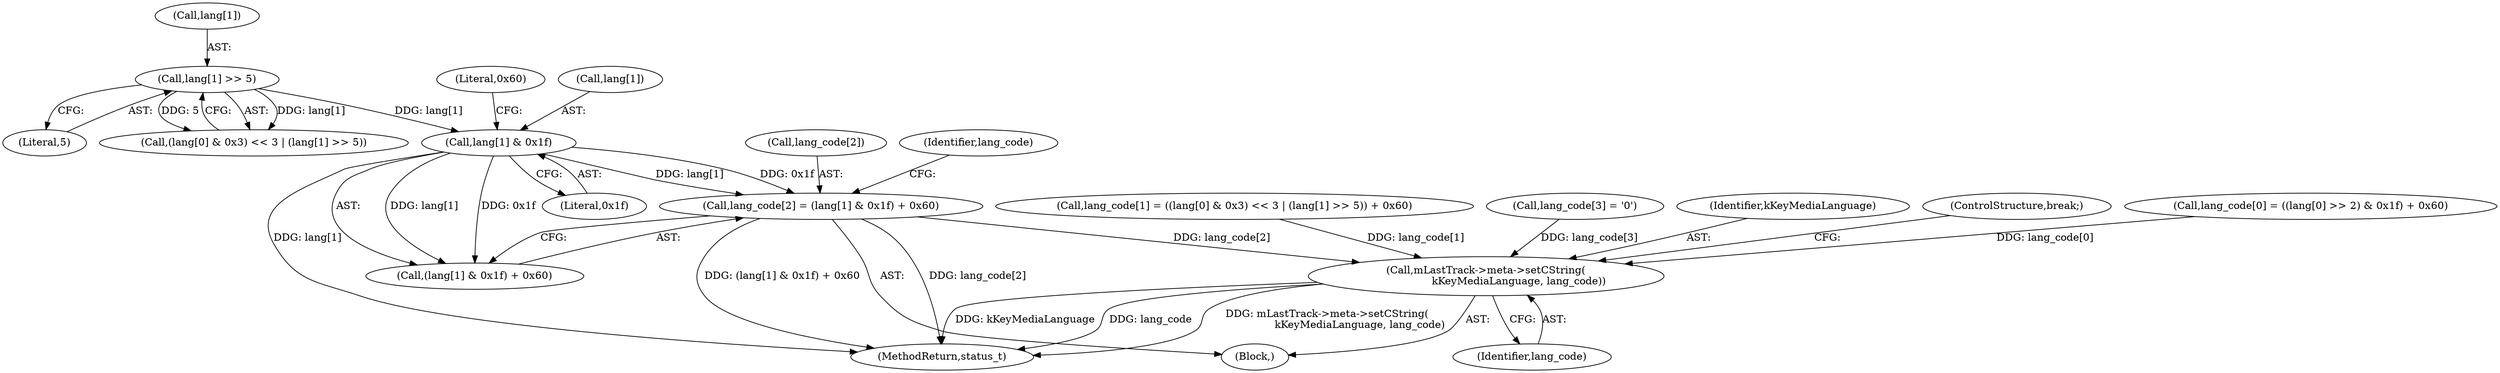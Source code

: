 digraph "0_Android_463a6f807e187828442949d1924e143cf07778c6@array" {
"1001347" [label="(Call,lang_code[2] = (lang[1] & 0x1f) + 0x60)"];
"1001352" [label="(Call,lang[1] & 0x1f)"];
"1001341" [label="(Call,lang[1] >> 5)"];
"1001363" [label="(Call,mLastTrack->meta->setCString(\n                    kKeyMediaLanguage, lang_code))"];
"1001105" [label="(Block,)"];
"1001348" [label="(Call,lang_code[2])"];
"1001360" [label="(Identifier,lang_code)"];
"1001328" [label="(Call,lang_code[1] = ((lang[0] & 0x3) << 3 | (lang[1] >> 5)) + 0x60)"];
"1001333" [label="(Call,(lang[0] & 0x3) << 3 | (lang[1] >> 5))"];
"1001357" [label="(Literal,0x60)"];
"1001341" [label="(Call,lang[1] >> 5)"];
"1001363" [label="(Call,mLastTrack->meta->setCString(\n                    kKeyMediaLanguage, lang_code))"];
"1001358" [label="(Call,lang_code[3] = '\0')"];
"1001364" [label="(Identifier,kKeyMediaLanguage)"];
"1001352" [label="(Call,lang[1] & 0x1f)"];
"1001345" [label="(Literal,5)"];
"1001353" [label="(Call,lang[1])"];
"1001342" [label="(Call,lang[1])"];
"1001366" [label="(ControlStructure,break;)"];
"1001365" [label="(Identifier,lang_code)"];
"1002911" [label="(MethodReturn,status_t)"];
"1001351" [label="(Call,(lang[1] & 0x1f) + 0x60)"];
"1001356" [label="(Literal,0x1f)"];
"1001347" [label="(Call,lang_code[2] = (lang[1] & 0x1f) + 0x60)"];
"1001315" [label="(Call,lang_code[0] = ((lang[0] >> 2) & 0x1f) + 0x60)"];
"1001347" -> "1001105"  [label="AST: "];
"1001347" -> "1001351"  [label="CFG: "];
"1001348" -> "1001347"  [label="AST: "];
"1001351" -> "1001347"  [label="AST: "];
"1001360" -> "1001347"  [label="CFG: "];
"1001347" -> "1002911"  [label="DDG: lang_code[2]"];
"1001347" -> "1002911"  [label="DDG: (lang[1] & 0x1f) + 0x60"];
"1001352" -> "1001347"  [label="DDG: lang[1]"];
"1001352" -> "1001347"  [label="DDG: 0x1f"];
"1001347" -> "1001363"  [label="DDG: lang_code[2]"];
"1001352" -> "1001351"  [label="AST: "];
"1001352" -> "1001356"  [label="CFG: "];
"1001353" -> "1001352"  [label="AST: "];
"1001356" -> "1001352"  [label="AST: "];
"1001357" -> "1001352"  [label="CFG: "];
"1001352" -> "1002911"  [label="DDG: lang[1]"];
"1001352" -> "1001351"  [label="DDG: lang[1]"];
"1001352" -> "1001351"  [label="DDG: 0x1f"];
"1001341" -> "1001352"  [label="DDG: lang[1]"];
"1001341" -> "1001333"  [label="AST: "];
"1001341" -> "1001345"  [label="CFG: "];
"1001342" -> "1001341"  [label="AST: "];
"1001345" -> "1001341"  [label="AST: "];
"1001333" -> "1001341"  [label="CFG: "];
"1001341" -> "1001333"  [label="DDG: lang[1]"];
"1001341" -> "1001333"  [label="DDG: 5"];
"1001363" -> "1001105"  [label="AST: "];
"1001363" -> "1001365"  [label="CFG: "];
"1001364" -> "1001363"  [label="AST: "];
"1001365" -> "1001363"  [label="AST: "];
"1001366" -> "1001363"  [label="CFG: "];
"1001363" -> "1002911"  [label="DDG: mLastTrack->meta->setCString(\n                    kKeyMediaLanguage, lang_code)"];
"1001363" -> "1002911"  [label="DDG: kKeyMediaLanguage"];
"1001363" -> "1002911"  [label="DDG: lang_code"];
"1001328" -> "1001363"  [label="DDG: lang_code[1]"];
"1001358" -> "1001363"  [label="DDG: lang_code[3]"];
"1001315" -> "1001363"  [label="DDG: lang_code[0]"];
}
